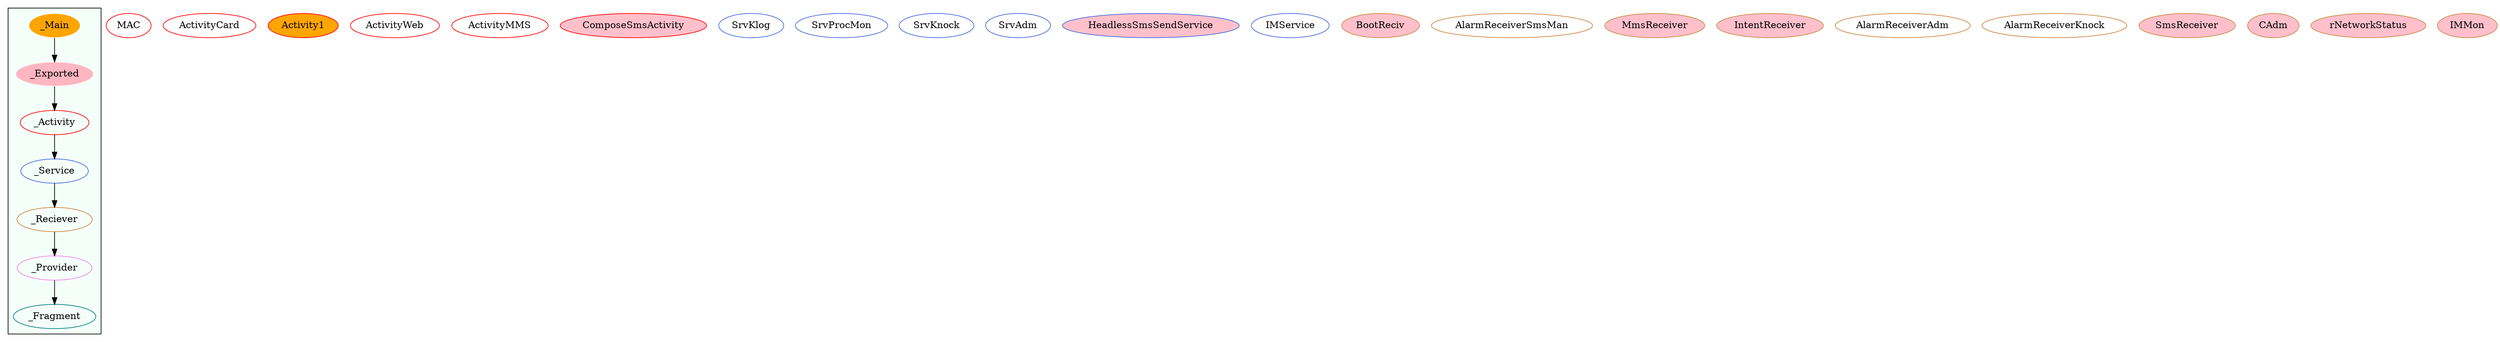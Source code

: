 digraph G {
subgraph cluster_legend{ 
bgcolor=mintcream;
_Activity[color = red];
_Service[color = royalblue];
_Provider[color = violet];
_Reciever[color = peru];
_Fragment[color = teal];
_Main[style=filled, fillcolor=orange, color = mintcream];
_Exported[style=filled, fillcolor=lightpink, color = mintcream];
_Main -> _Exported -> _Activity -> _Service -> _Reciever -> _Provider -> _Fragment; 
}
MAC[color = red];
ActivityCard[color = red];
Activity1[style=filled, fillcolor=orange, color = red];
ActivityWeb[color = red];
ActivityMMS[color = red];
ComposeSmsActivity[style=filled, fillcolor=pink, color = red];
SrvKlog[color = royalblue];
SrvProcMon[color = royalblue];
SrvKnock[color = royalblue];
SrvAdm[color = royalblue];
HeadlessSmsSendService[style=filled, fillcolor=pink, color = royalblue];
IMService[color = royalblue];
BootReciv[style=filled, fillcolor=pink, color = peru];
AlarmReceiverSmsMan[color = peru];
MmsReceiver[style=filled, fillcolor=pink, color = peru];
IntentReceiver[style=filled, fillcolor=pink, color = peru];
AlarmReceiverAdm[color = peru];
AlarmReceiverKnock[color = peru];
SmsReceiver[style=filled, fillcolor=pink, color = peru];
CAdm[style=filled, fillcolor=pink, color = peru];
rNetworkStatus[style=filled, fillcolor=pink, color = peru];
IMMon[style=filled, fillcolor=pink, color = peru];
}
